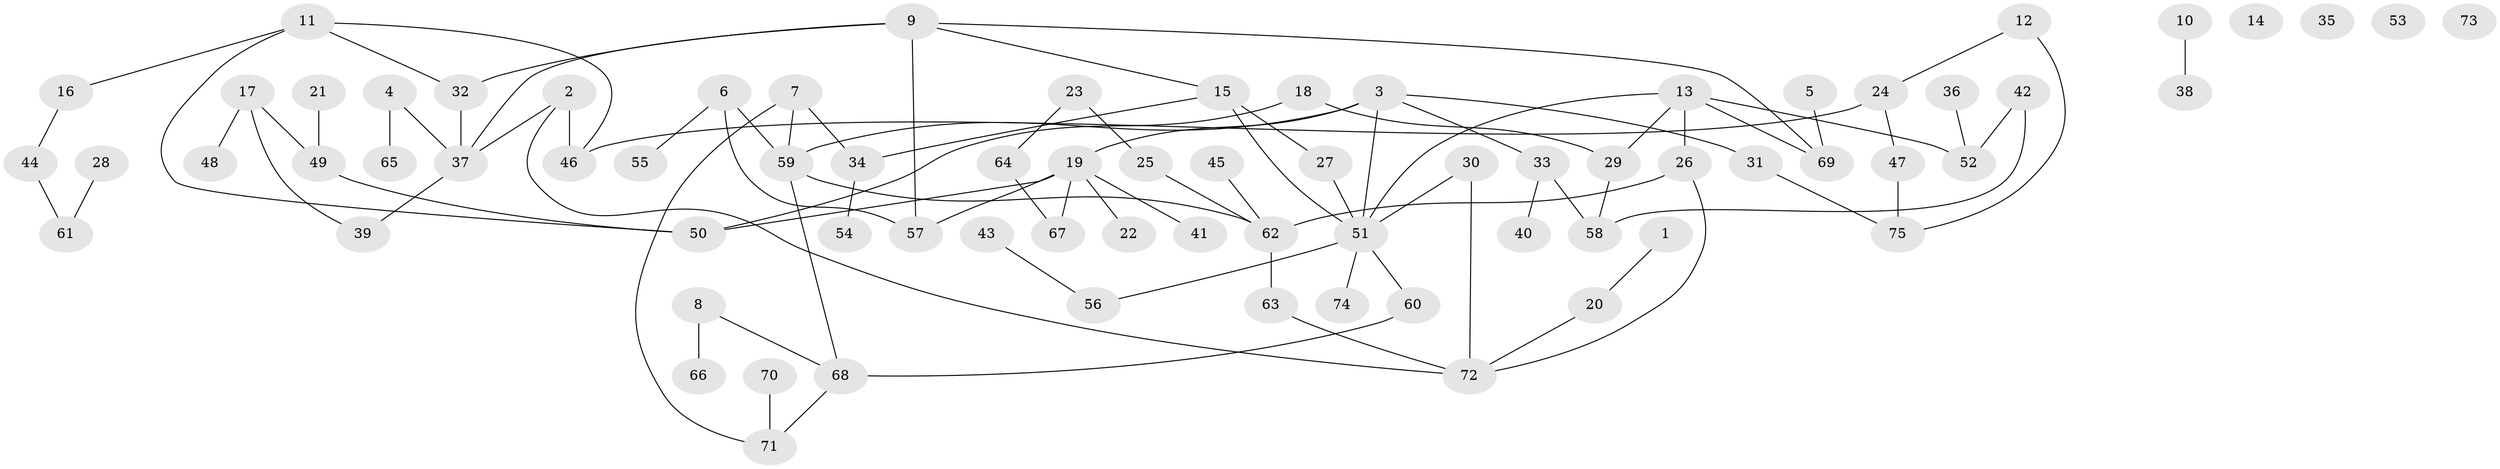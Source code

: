 // Generated by graph-tools (version 1.1) at 2025/12/03/09/25 04:12:53]
// undirected, 75 vertices, 90 edges
graph export_dot {
graph [start="1"]
  node [color=gray90,style=filled];
  1;
  2;
  3;
  4;
  5;
  6;
  7;
  8;
  9;
  10;
  11;
  12;
  13;
  14;
  15;
  16;
  17;
  18;
  19;
  20;
  21;
  22;
  23;
  24;
  25;
  26;
  27;
  28;
  29;
  30;
  31;
  32;
  33;
  34;
  35;
  36;
  37;
  38;
  39;
  40;
  41;
  42;
  43;
  44;
  45;
  46;
  47;
  48;
  49;
  50;
  51;
  52;
  53;
  54;
  55;
  56;
  57;
  58;
  59;
  60;
  61;
  62;
  63;
  64;
  65;
  66;
  67;
  68;
  69;
  70;
  71;
  72;
  73;
  74;
  75;
  1 -- 20;
  2 -- 37;
  2 -- 46;
  2 -- 72;
  3 -- 19;
  3 -- 31;
  3 -- 33;
  3 -- 51;
  3 -- 59;
  4 -- 37;
  4 -- 65;
  5 -- 69;
  6 -- 55;
  6 -- 57;
  6 -- 59;
  7 -- 34;
  7 -- 59;
  7 -- 71;
  8 -- 66;
  8 -- 68;
  9 -- 15;
  9 -- 32;
  9 -- 37;
  9 -- 57;
  9 -- 69;
  10 -- 38;
  11 -- 16;
  11 -- 32;
  11 -- 46;
  11 -- 50;
  12 -- 24;
  12 -- 75;
  13 -- 26;
  13 -- 29;
  13 -- 51;
  13 -- 52;
  13 -- 69;
  15 -- 27;
  15 -- 34;
  15 -- 51;
  16 -- 44;
  17 -- 39;
  17 -- 48;
  17 -- 49;
  18 -- 29;
  18 -- 50;
  19 -- 22;
  19 -- 41;
  19 -- 50;
  19 -- 57;
  19 -- 67;
  20 -- 72;
  21 -- 49;
  23 -- 25;
  23 -- 64;
  24 -- 46;
  24 -- 47;
  25 -- 62;
  26 -- 62;
  26 -- 72;
  27 -- 51;
  28 -- 61;
  29 -- 58;
  30 -- 51;
  30 -- 72;
  31 -- 75;
  32 -- 37;
  33 -- 40;
  33 -- 58;
  34 -- 54;
  36 -- 52;
  37 -- 39;
  42 -- 52;
  42 -- 58;
  43 -- 56;
  44 -- 61;
  45 -- 62;
  47 -- 75;
  49 -- 50;
  51 -- 56;
  51 -- 60;
  51 -- 74;
  59 -- 62;
  59 -- 68;
  60 -- 68;
  62 -- 63;
  63 -- 72;
  64 -- 67;
  68 -- 71;
  70 -- 71;
}
